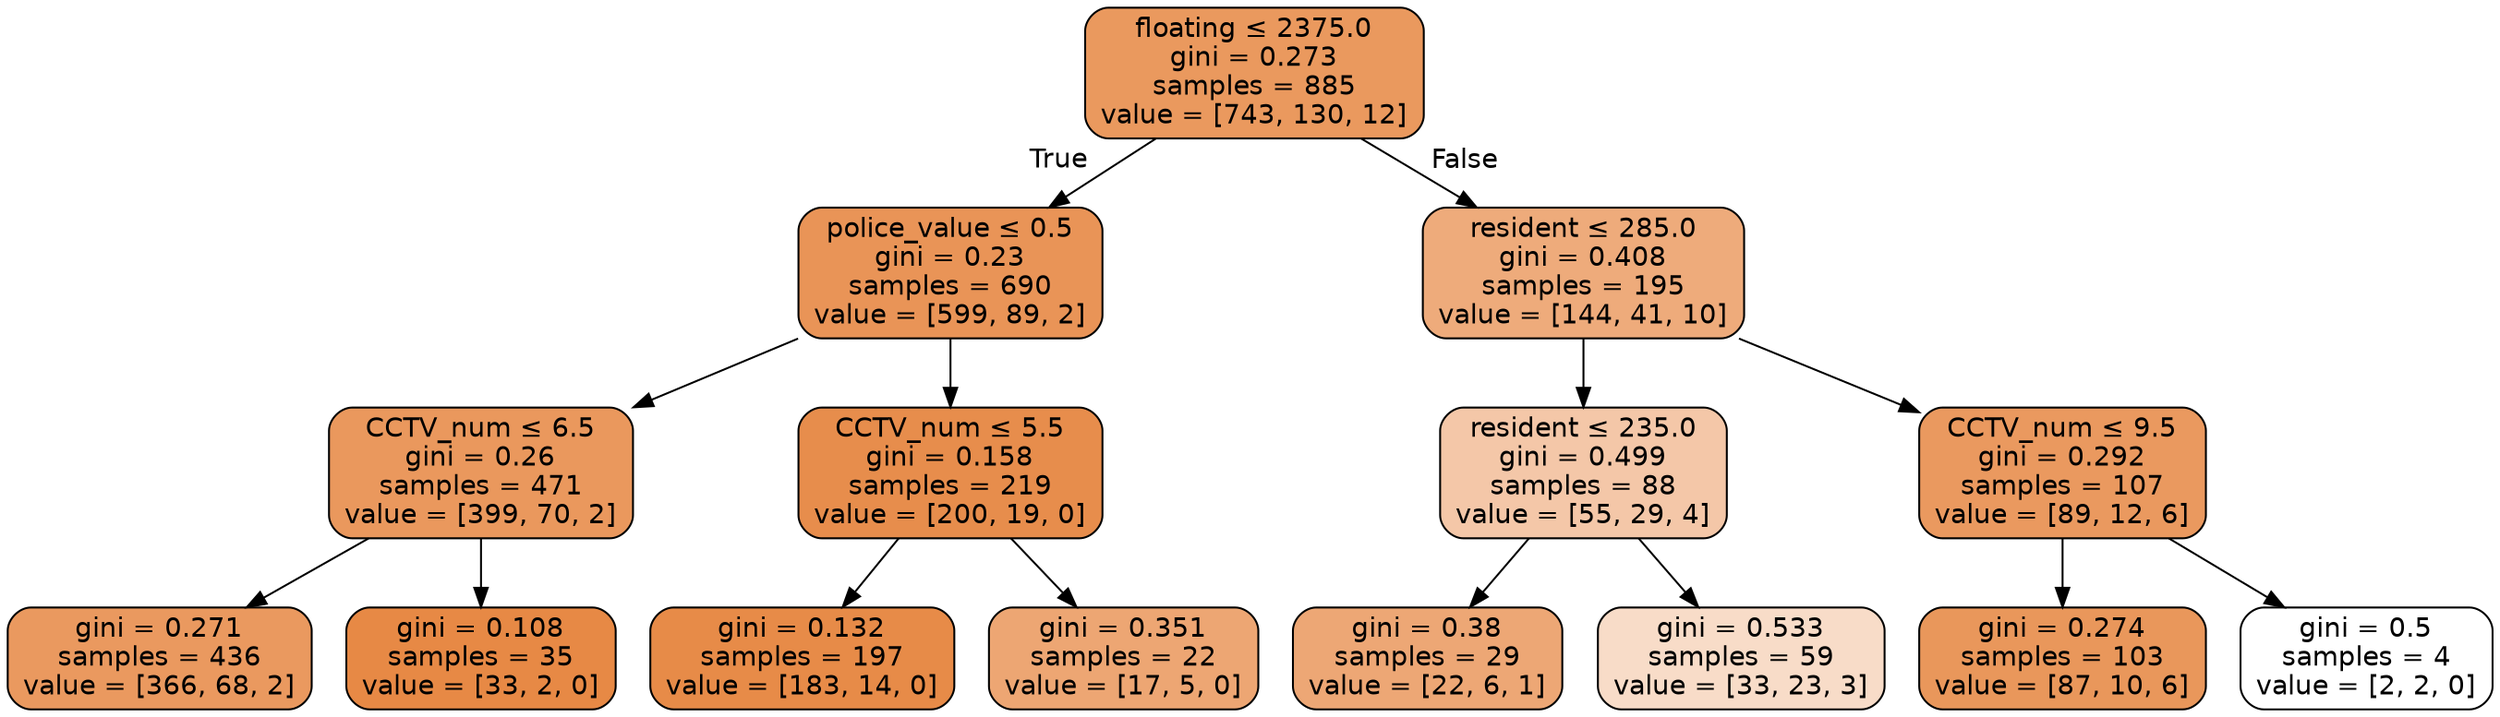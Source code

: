 digraph Tree {
node [shape=box, style="filled, rounded", color="black", fontname=helvetica] ;
edge [fontname=helvetica] ;
0 [label=<floating &le; 2375.0<br/>gini = 0.273<br/>samples = 885<br/>value = [743, 130, 12]>, fillcolor="#ea995e"] ;
1 [label=<police_value &le; 0.5<br/>gini = 0.23<br/>samples = 690<br/>value = [599, 89, 2]>, fillcolor="#e99457"] ;
0 -> 1 [labeldistance=2.5, labelangle=45, headlabel="True"] ;
2 [label=<CCTV_num &le; 6.5<br/>gini = 0.26<br/>samples = 471<br/>value = [399, 70, 2]>, fillcolor="#ea985d"] ;
1 -> 2 ;
3 [label=<gini = 0.271<br/>samples = 436<br/>value = [366, 68, 2]>, fillcolor="#ea995f"] ;
2 -> 3 ;
4 [label=<gini = 0.108<br/>samples = 35<br/>value = [33, 2, 0]>, fillcolor="#e78945"] ;
2 -> 4 ;
5 [label=<CCTV_num &le; 5.5<br/>gini = 0.158<br/>samples = 219<br/>value = [200, 19, 0]>, fillcolor="#e78d4c"] ;
1 -> 5 ;
6 [label=<gini = 0.132<br/>samples = 197<br/>value = [183, 14, 0]>, fillcolor="#e78b48"] ;
5 -> 6 ;
7 [label=<gini = 0.351<br/>samples = 22<br/>value = [17, 5, 0]>, fillcolor="#eda673"] ;
5 -> 7 ;
8 [label=<resident &le; 285.0<br/>gini = 0.408<br/>samples = 195<br/>value = [144, 41, 10]>, fillcolor="#eeab7b"] ;
0 -> 8 [labeldistance=2.5, labelangle=-45, headlabel="False"] ;
9 [label=<resident &le; 235.0<br/>gini = 0.499<br/>samples = 88<br/>value = [55, 29, 4]>, fillcolor="#f4c7a8"] ;
8 -> 9 ;
10 [label=<gini = 0.38<br/>samples = 29<br/>value = [22, 6, 1]>, fillcolor="#eda775"] ;
9 -> 10 ;
11 [label=<gini = 0.533<br/>samples = 59<br/>value = [33, 23, 3]>, fillcolor="#f8dcc8"] ;
9 -> 11 ;
12 [label=<CCTV_num &le; 9.5<br/>gini = 0.292<br/>samples = 107<br/>value = [89, 12, 6]>, fillcolor="#ea995f"] ;
8 -> 12 ;
13 [label=<gini = 0.274<br/>samples = 103<br/>value = [87, 10, 6]>, fillcolor="#e9975b"] ;
12 -> 13 ;
14 [label=<gini = 0.5<br/>samples = 4<br/>value = [2, 2, 0]>, fillcolor="#ffffff"] ;
12 -> 14 ;
}